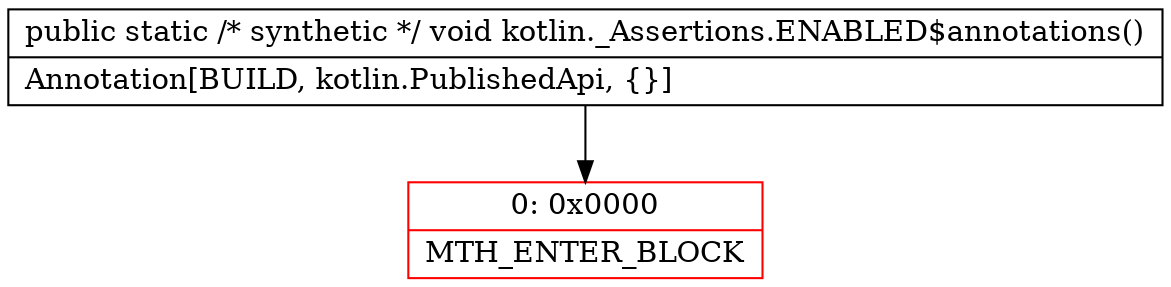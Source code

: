 digraph "CFG forkotlin._Assertions.ENABLED$annotations()V" {
subgraph cluster_Region_1487545868 {
label = "R(0)";
node [shape=record,color=blue];
}
Node_0 [shape=record,color=red,label="{0\:\ 0x0000|MTH_ENTER_BLOCK\l}"];
MethodNode[shape=record,label="{public static \/* synthetic *\/ void kotlin._Assertions.ENABLED$annotations()  | Annotation[BUILD, kotlin.PublishedApi, \{\}]\l}"];
MethodNode -> Node_0;
}

